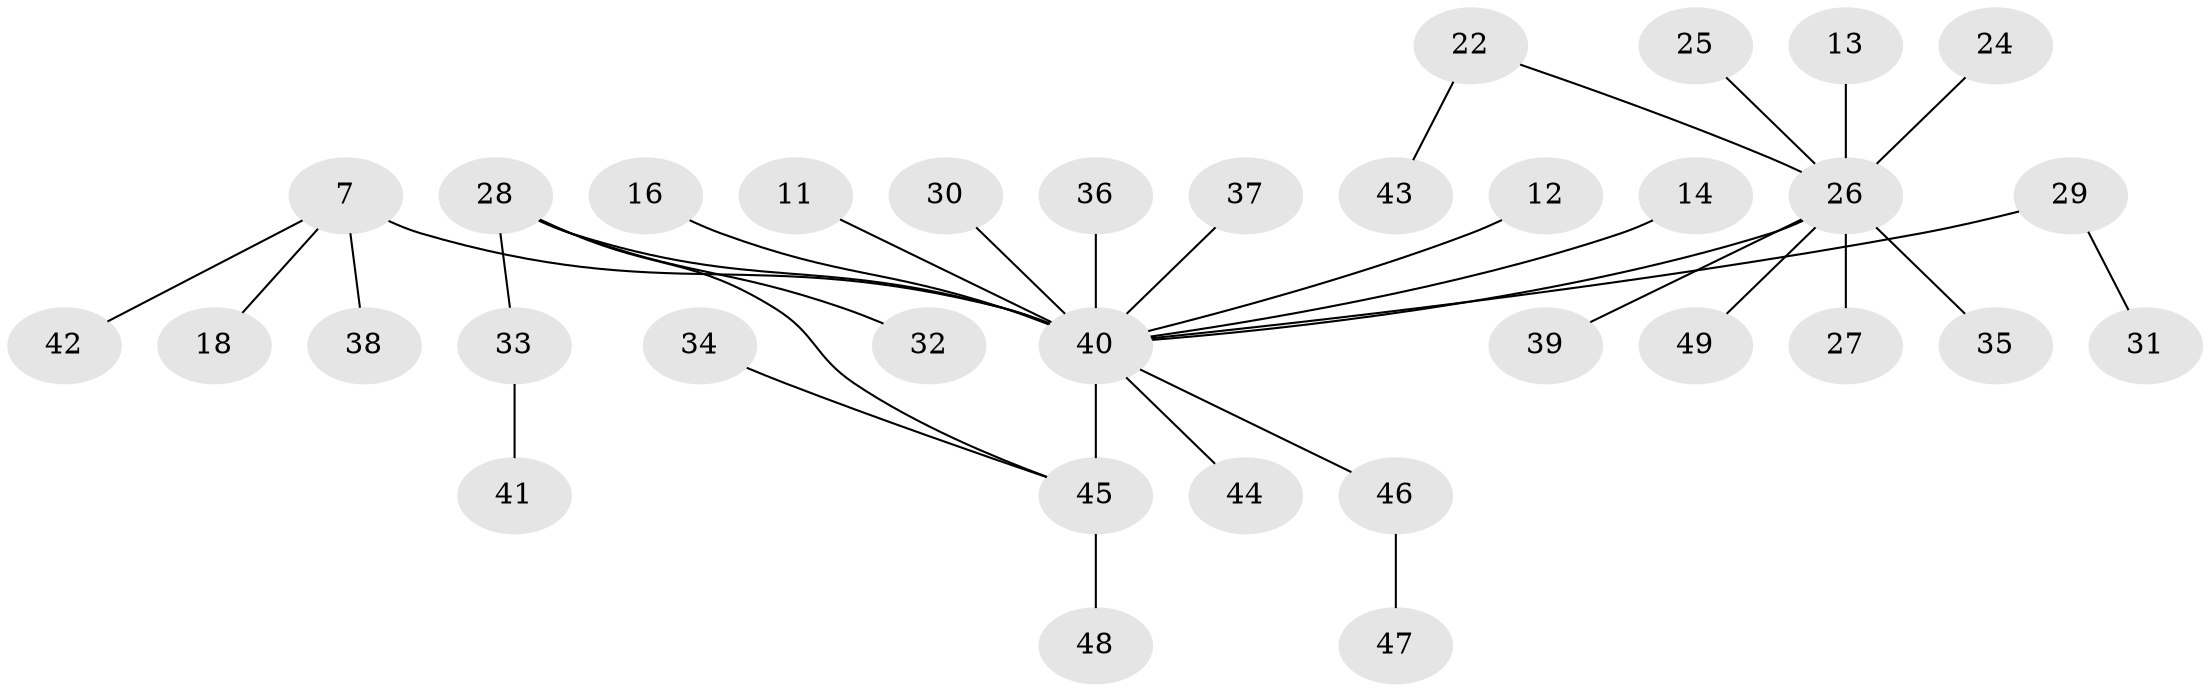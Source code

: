 // original degree distribution, {5: 0.061224489795918366, 4: 0.04081632653061224, 6: 0.12244897959183673, 8: 0.02040816326530612, 3: 0.061224489795918366, 1: 0.5306122448979592, 2: 0.16326530612244897}
// Generated by graph-tools (version 1.1) at 2025/58/03/04/25 21:58:59]
// undirected, 34 vertices, 34 edges
graph export_dot {
graph [start="1"]
  node [color=gray90,style=filled];
  7;
  11;
  12;
  13;
  14;
  16;
  18;
  22;
  24;
  25;
  26 [super="+20+15"];
  27;
  28;
  29 [super="+19"];
  30;
  31;
  32;
  33;
  34;
  35;
  36 [super="+17"];
  37;
  38;
  39;
  40 [super="+21+6+8"];
  41;
  42;
  43;
  44;
  45 [super="+23+9"];
  46;
  47;
  48;
  49;
  7 -- 18;
  7 -- 38;
  7 -- 42;
  7 -- 40 [weight=3];
  11 -- 40;
  12 -- 40;
  13 -- 26;
  14 -- 40;
  16 -- 40;
  22 -- 43;
  22 -- 26;
  24 -- 26;
  25 -- 26;
  26 -- 49;
  26 -- 39;
  26 -- 35;
  26 -- 40 [weight=5];
  26 -- 27;
  28 -- 32;
  28 -- 33;
  28 -- 40;
  28 -- 45;
  29 -- 31;
  29 -- 40;
  30 -- 40;
  33 -- 41;
  34 -- 45;
  36 -- 40;
  37 -- 40;
  40 -- 44;
  40 -- 46;
  40 -- 45 [weight=5];
  45 -- 48;
  46 -- 47;
}
